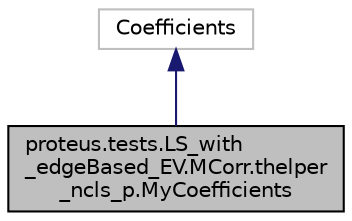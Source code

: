 digraph "proteus.tests.LS_with_edgeBased_EV.MCorr.thelper_ncls_p.MyCoefficients"
{
 // LATEX_PDF_SIZE
  edge [fontname="Helvetica",fontsize="10",labelfontname="Helvetica",labelfontsize="10"];
  node [fontname="Helvetica",fontsize="10",shape=record];
  Node1 [label="proteus.tests.LS_with\l_edgeBased_EV.MCorr.thelper\l_ncls_p.MyCoefficients",height=0.2,width=0.4,color="black", fillcolor="grey75", style="filled", fontcolor="black",tooltip=" "];
  Node2 -> Node1 [dir="back",color="midnightblue",fontsize="10",style="solid",fontname="Helvetica"];
  Node2 [label="Coefficients",height=0.2,width=0.4,color="grey75", fillcolor="white", style="filled",tooltip=" "];
}
